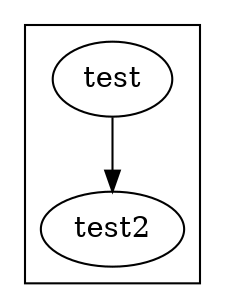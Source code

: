 

digraph {
  subgraph cluster_1{
    node1 [id = test, label = test];
    node2 [id = test2, label = test2];
    node1 -> node2;
  };
}